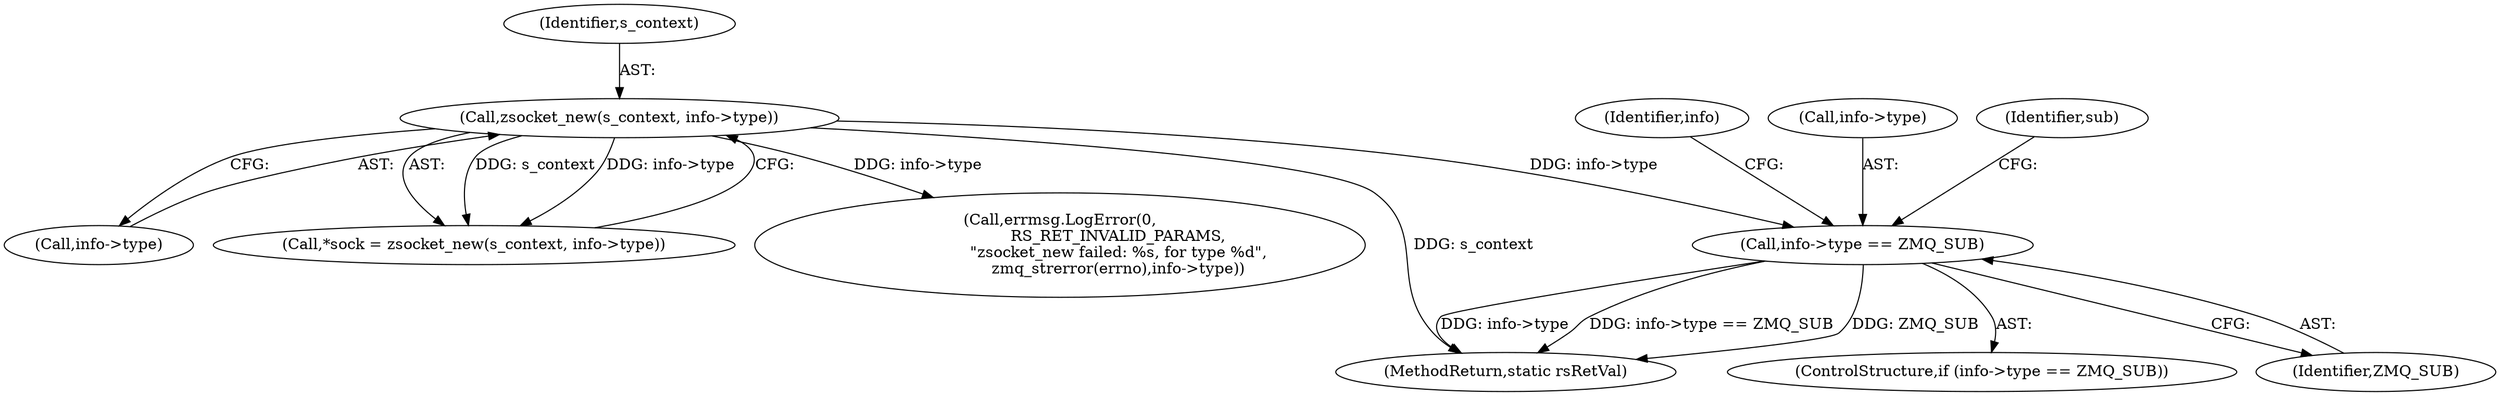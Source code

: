 digraph "0_rsyslog_062d0c671a29f7c6f7dff4a2f1f35df375bbb30b@pointer" {
"1000352" [label="(Call,info->type == ZMQ_SUB)"];
"1000113" [label="(Call,zsocket_new(s_context, info->type))"];
"1000382" [label="(Identifier,info)"];
"1000122" [label="(Call,errmsg.LogError(0,\n                        RS_RET_INVALID_PARAMS,\n                        \"zsocket_new failed: %s, for type %d\",\n                        zmq_strerror(errno),info->type))"];
"1000450" [label="(MethodReturn,static rsRetVal)"];
"1000351" [label="(ControlStructure,if (info->type == ZMQ_SUB))"];
"1000353" [label="(Call,info->type)"];
"1000360" [label="(Identifier,sub)"];
"1000352" [label="(Call,info->type == ZMQ_SUB)"];
"1000115" [label="(Call,info->type)"];
"1000114" [label="(Identifier,s_context)"];
"1000356" [label="(Identifier,ZMQ_SUB)"];
"1000110" [label="(Call,*sock = zsocket_new(s_context, info->type))"];
"1000113" [label="(Call,zsocket_new(s_context, info->type))"];
"1000352" -> "1000351"  [label="AST: "];
"1000352" -> "1000356"  [label="CFG: "];
"1000353" -> "1000352"  [label="AST: "];
"1000356" -> "1000352"  [label="AST: "];
"1000360" -> "1000352"  [label="CFG: "];
"1000382" -> "1000352"  [label="CFG: "];
"1000352" -> "1000450"  [label="DDG: ZMQ_SUB"];
"1000352" -> "1000450"  [label="DDG: info->type"];
"1000352" -> "1000450"  [label="DDG: info->type == ZMQ_SUB"];
"1000113" -> "1000352"  [label="DDG: info->type"];
"1000113" -> "1000110"  [label="AST: "];
"1000113" -> "1000115"  [label="CFG: "];
"1000114" -> "1000113"  [label="AST: "];
"1000115" -> "1000113"  [label="AST: "];
"1000110" -> "1000113"  [label="CFG: "];
"1000113" -> "1000450"  [label="DDG: s_context"];
"1000113" -> "1000110"  [label="DDG: s_context"];
"1000113" -> "1000110"  [label="DDG: info->type"];
"1000113" -> "1000122"  [label="DDG: info->type"];
}
